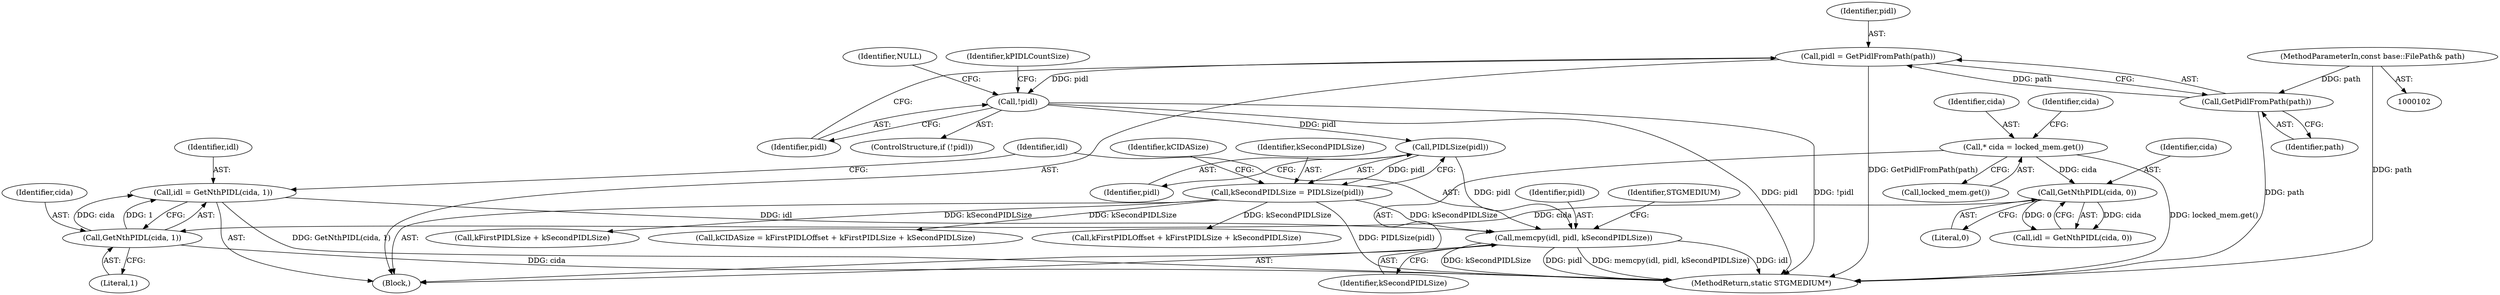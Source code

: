 digraph "0_Chrome_e93dc535728da259ec16d1c3cc393f80b25f64ae_12@API" {
"1000209" [label="(Call,memcpy(idl, pidl, kSecondPIDLSize))"];
"1000204" [label="(Call,idl = GetNthPIDL(cida, 1))"];
"1000206" [label="(Call,GetNthPIDL(cida, 1))"];
"1000185" [label="(Call,GetNthPIDL(cida, 0))"];
"1000158" [label="(Call,* cida = locked_mem.get())"];
"1000140" [label="(Call,PIDLSize(pidl))"];
"1000111" [label="(Call,!pidl)"];
"1000106" [label="(Call,pidl = GetPidlFromPath(path))"];
"1000108" [label="(Call,GetPidlFromPath(path))"];
"1000103" [label="(MethodParameterIn,const base::FilePath& path)"];
"1000138" [label="(Call,kSecondPIDLSize = PIDLSize(pidl))"];
"1000204" [label="(Call,idl = GetNthPIDL(cida, 1))"];
"1000109" [label="(Identifier,path)"];
"1000141" [label="(Identifier,pidl)"];
"1000211" [label="(Identifier,pidl)"];
"1000160" [label="(Call,locked_mem.get())"];
"1000147" [label="(Call,kFirstPIDLSize + kSecondPIDLSize)"];
"1000213" [label="(Identifier,STGMEDIUM)"];
"1000208" [label="(Literal,1)"];
"1000231" [label="(MethodReturn,static STGMEDIUM*)"];
"1000210" [label="(Identifier,idl)"];
"1000212" [label="(Identifier,kSecondPIDLSize)"];
"1000112" [label="(Identifier,pidl)"];
"1000139" [label="(Identifier,kSecondPIDLSize)"];
"1000114" [label="(Identifier,NULL)"];
"1000159" [label="(Identifier,cida)"];
"1000163" [label="(Identifier,cida)"];
"1000107" [label="(Identifier,pidl)"];
"1000186" [label="(Identifier,cida)"];
"1000143" [label="(Call,kCIDASize = kFirstPIDLOffset + kFirstPIDLSize + kSecondPIDLSize)"];
"1000104" [label="(Block,)"];
"1000187" [label="(Literal,0)"];
"1000106" [label="(Call,pidl = GetPidlFromPath(path))"];
"1000183" [label="(Call,idl = GetNthPIDL(cida, 0))"];
"1000158" [label="(Call,* cida = locked_mem.get())"];
"1000138" [label="(Call,kSecondPIDLSize = PIDLSize(pidl))"];
"1000111" [label="(Call,!pidl)"];
"1000209" [label="(Call,memcpy(idl, pidl, kSecondPIDLSize))"];
"1000206" [label="(Call,GetNthPIDL(cida, 1))"];
"1000140" [label="(Call,PIDLSize(pidl))"];
"1000108" [label="(Call,GetPidlFromPath(path))"];
"1000145" [label="(Call,kFirstPIDLOffset + kFirstPIDLSize + kSecondPIDLSize)"];
"1000103" [label="(MethodParameterIn,const base::FilePath& path)"];
"1000205" [label="(Identifier,idl)"];
"1000117" [label="(Identifier,kPIDLCountSize)"];
"1000207" [label="(Identifier,cida)"];
"1000185" [label="(Call,GetNthPIDL(cida, 0))"];
"1000144" [label="(Identifier,kCIDASize)"];
"1000110" [label="(ControlStructure,if (!pidl))"];
"1000209" -> "1000104"  [label="AST: "];
"1000209" -> "1000212"  [label="CFG: "];
"1000210" -> "1000209"  [label="AST: "];
"1000211" -> "1000209"  [label="AST: "];
"1000212" -> "1000209"  [label="AST: "];
"1000213" -> "1000209"  [label="CFG: "];
"1000209" -> "1000231"  [label="DDG: memcpy(idl, pidl, kSecondPIDLSize)"];
"1000209" -> "1000231"  [label="DDG: idl"];
"1000209" -> "1000231"  [label="DDG: kSecondPIDLSize"];
"1000209" -> "1000231"  [label="DDG: pidl"];
"1000204" -> "1000209"  [label="DDG: idl"];
"1000140" -> "1000209"  [label="DDG: pidl"];
"1000138" -> "1000209"  [label="DDG: kSecondPIDLSize"];
"1000204" -> "1000104"  [label="AST: "];
"1000204" -> "1000206"  [label="CFG: "];
"1000205" -> "1000204"  [label="AST: "];
"1000206" -> "1000204"  [label="AST: "];
"1000210" -> "1000204"  [label="CFG: "];
"1000204" -> "1000231"  [label="DDG: GetNthPIDL(cida, 1)"];
"1000206" -> "1000204"  [label="DDG: cida"];
"1000206" -> "1000204"  [label="DDG: 1"];
"1000206" -> "1000208"  [label="CFG: "];
"1000207" -> "1000206"  [label="AST: "];
"1000208" -> "1000206"  [label="AST: "];
"1000206" -> "1000231"  [label="DDG: cida"];
"1000185" -> "1000206"  [label="DDG: cida"];
"1000185" -> "1000183"  [label="AST: "];
"1000185" -> "1000187"  [label="CFG: "];
"1000186" -> "1000185"  [label="AST: "];
"1000187" -> "1000185"  [label="AST: "];
"1000183" -> "1000185"  [label="CFG: "];
"1000185" -> "1000183"  [label="DDG: cida"];
"1000185" -> "1000183"  [label="DDG: 0"];
"1000158" -> "1000185"  [label="DDG: cida"];
"1000158" -> "1000104"  [label="AST: "];
"1000158" -> "1000160"  [label="CFG: "];
"1000159" -> "1000158"  [label="AST: "];
"1000160" -> "1000158"  [label="AST: "];
"1000163" -> "1000158"  [label="CFG: "];
"1000158" -> "1000231"  [label="DDG: locked_mem.get()"];
"1000140" -> "1000138"  [label="AST: "];
"1000140" -> "1000141"  [label="CFG: "];
"1000141" -> "1000140"  [label="AST: "];
"1000138" -> "1000140"  [label="CFG: "];
"1000140" -> "1000138"  [label="DDG: pidl"];
"1000111" -> "1000140"  [label="DDG: pidl"];
"1000111" -> "1000110"  [label="AST: "];
"1000111" -> "1000112"  [label="CFG: "];
"1000112" -> "1000111"  [label="AST: "];
"1000114" -> "1000111"  [label="CFG: "];
"1000117" -> "1000111"  [label="CFG: "];
"1000111" -> "1000231"  [label="DDG: pidl"];
"1000111" -> "1000231"  [label="DDG: !pidl"];
"1000106" -> "1000111"  [label="DDG: pidl"];
"1000106" -> "1000104"  [label="AST: "];
"1000106" -> "1000108"  [label="CFG: "];
"1000107" -> "1000106"  [label="AST: "];
"1000108" -> "1000106"  [label="AST: "];
"1000112" -> "1000106"  [label="CFG: "];
"1000106" -> "1000231"  [label="DDG: GetPidlFromPath(path)"];
"1000108" -> "1000106"  [label="DDG: path"];
"1000108" -> "1000109"  [label="CFG: "];
"1000109" -> "1000108"  [label="AST: "];
"1000108" -> "1000231"  [label="DDG: path"];
"1000103" -> "1000108"  [label="DDG: path"];
"1000103" -> "1000102"  [label="AST: "];
"1000103" -> "1000231"  [label="DDG: path"];
"1000138" -> "1000104"  [label="AST: "];
"1000139" -> "1000138"  [label="AST: "];
"1000144" -> "1000138"  [label="CFG: "];
"1000138" -> "1000231"  [label="DDG: PIDLSize(pidl)"];
"1000138" -> "1000143"  [label="DDG: kSecondPIDLSize"];
"1000138" -> "1000145"  [label="DDG: kSecondPIDLSize"];
"1000138" -> "1000147"  [label="DDG: kSecondPIDLSize"];
}
